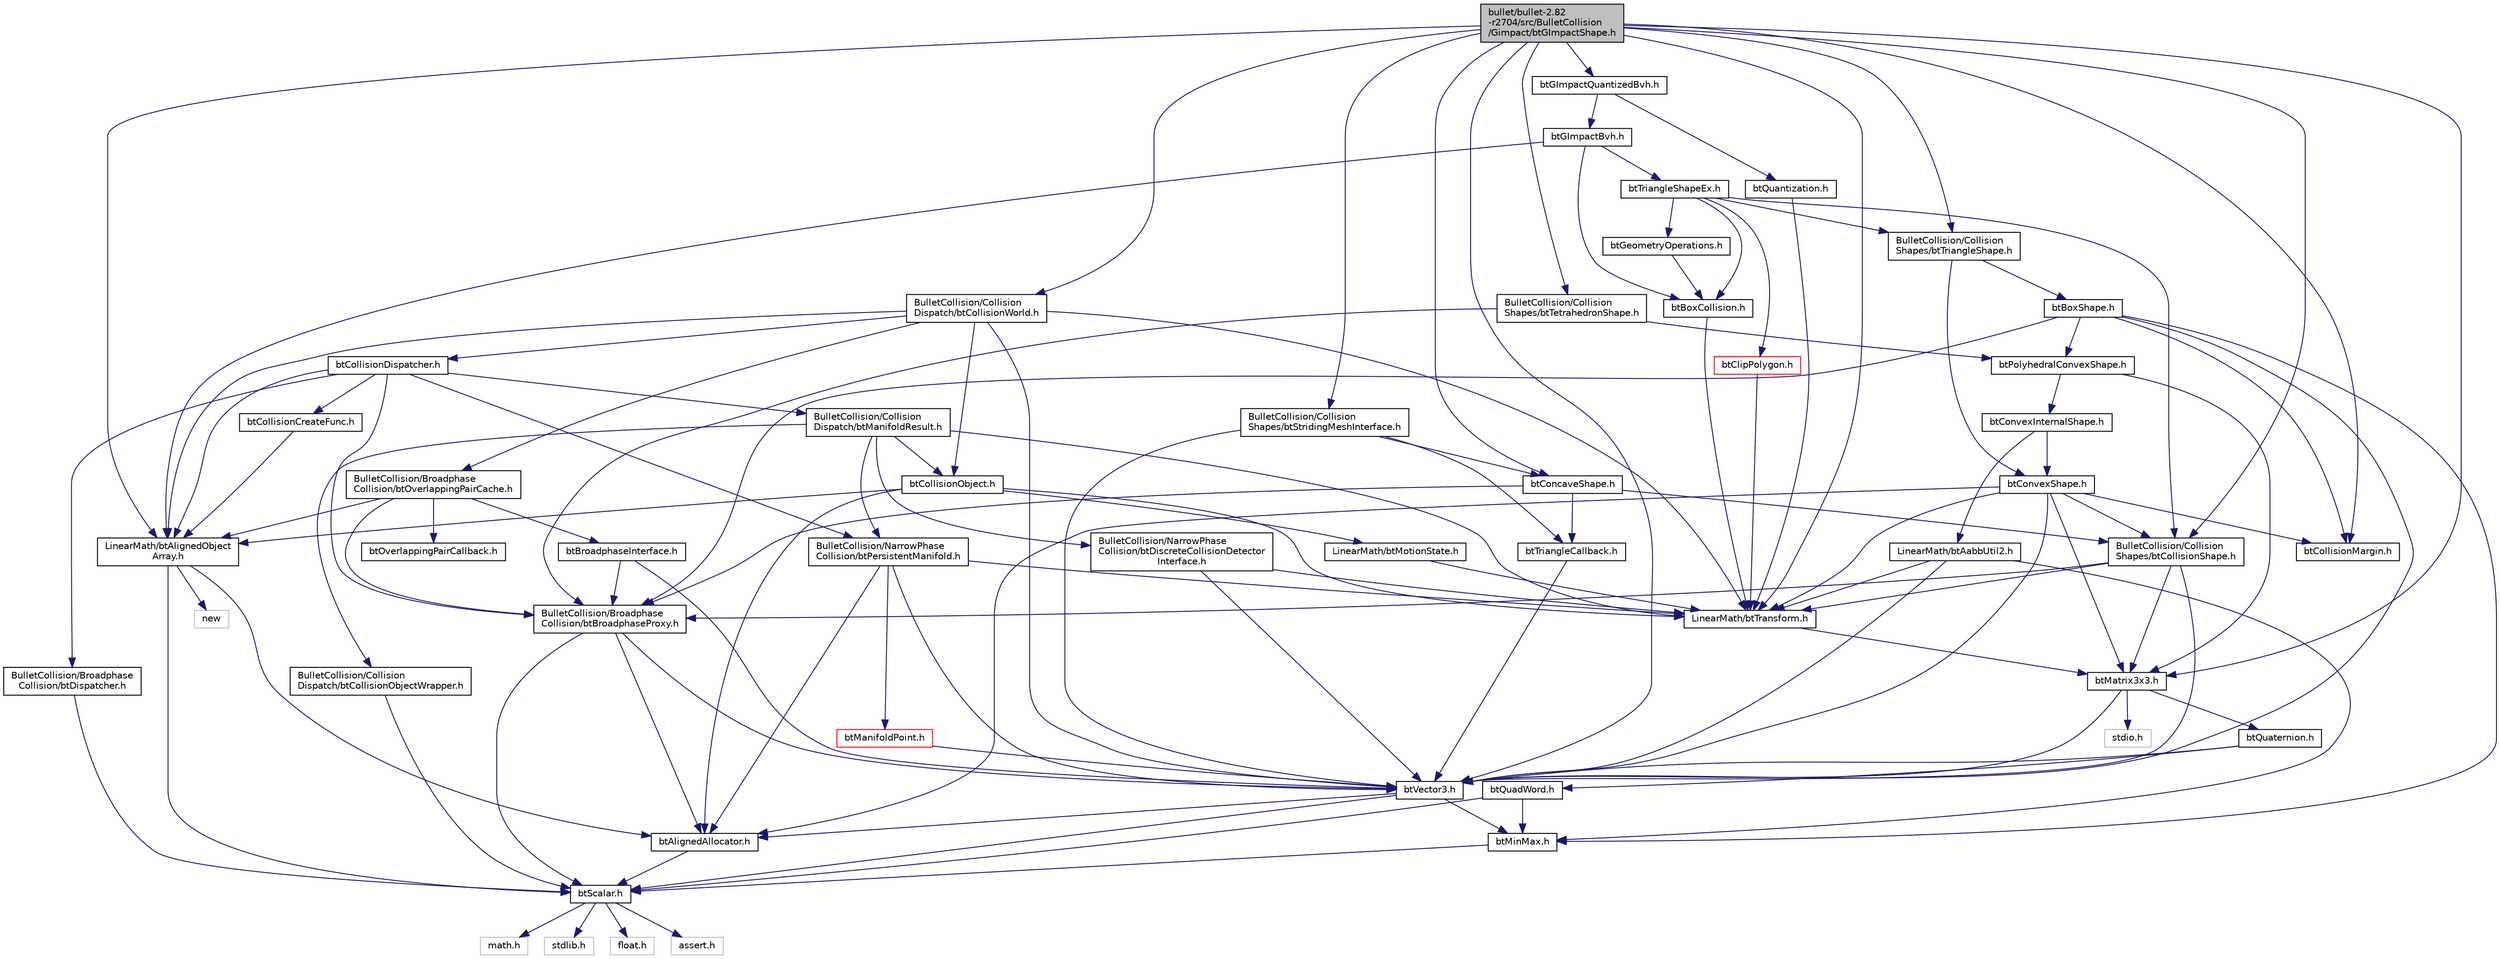 digraph "bullet/bullet-2.82-r2704/src/BulletCollision/Gimpact/btGImpactShape.h"
{
  edge [fontname="Helvetica",fontsize="10",labelfontname="Helvetica",labelfontsize="10"];
  node [fontname="Helvetica",fontsize="10",shape=record];
  Node1 [label="bullet/bullet-2.82\l-r2704/src/BulletCollision\l/Gimpact/btGImpactShape.h",height=0.2,width=0.4,color="black", fillcolor="grey75", style="filled", fontcolor="black"];
  Node1 -> Node2 [color="midnightblue",fontsize="10",style="solid"];
  Node2 [label="BulletCollision/Collision\lShapes/btCollisionShape.h",height=0.2,width=0.4,color="black", fillcolor="white", style="filled",URL="$bt_collision_shape_8h_source.html"];
  Node2 -> Node3 [color="midnightblue",fontsize="10",style="solid"];
  Node3 [label="LinearMath/btTransform.h",height=0.2,width=0.4,color="black", fillcolor="white", style="filled",URL="$bt_transform_8h_source.html"];
  Node3 -> Node4 [color="midnightblue",fontsize="10",style="solid"];
  Node4 [label="btMatrix3x3.h",height=0.2,width=0.4,color="black", fillcolor="white", style="filled",URL="$bt_matrix3x3_8h_source.html"];
  Node4 -> Node5 [color="midnightblue",fontsize="10",style="solid"];
  Node5 [label="btVector3.h",height=0.2,width=0.4,color="black", fillcolor="white", style="filled",URL="$bt_vector3_8h_source.html"];
  Node5 -> Node6 [color="midnightblue",fontsize="10",style="solid"];
  Node6 [label="btScalar.h",height=0.2,width=0.4,color="black", fillcolor="white", style="filled",URL="$bt_scalar_8h_source.html"];
  Node6 -> Node7 [color="midnightblue",fontsize="10",style="solid"];
  Node7 [label="math.h",height=0.2,width=0.4,color="grey75", fillcolor="white", style="filled"];
  Node6 -> Node8 [color="midnightblue",fontsize="10",style="solid"];
  Node8 [label="stdlib.h",height=0.2,width=0.4,color="grey75", fillcolor="white", style="filled"];
  Node6 -> Node9 [color="midnightblue",fontsize="10",style="solid"];
  Node9 [label="float.h",height=0.2,width=0.4,color="grey75", fillcolor="white", style="filled"];
  Node6 -> Node10 [color="midnightblue",fontsize="10",style="solid"];
  Node10 [label="assert.h",height=0.2,width=0.4,color="grey75", fillcolor="white", style="filled"];
  Node5 -> Node11 [color="midnightblue",fontsize="10",style="solid"];
  Node11 [label="btMinMax.h",height=0.2,width=0.4,color="black", fillcolor="white", style="filled",URL="$bt_min_max_8h_source.html"];
  Node11 -> Node6 [color="midnightblue",fontsize="10",style="solid"];
  Node5 -> Node12 [color="midnightblue",fontsize="10",style="solid"];
  Node12 [label="btAlignedAllocator.h",height=0.2,width=0.4,color="black", fillcolor="white", style="filled",URL="$bt_aligned_allocator_8h_source.html"];
  Node12 -> Node6 [color="midnightblue",fontsize="10",style="solid"];
  Node4 -> Node13 [color="midnightblue",fontsize="10",style="solid"];
  Node13 [label="btQuaternion.h",height=0.2,width=0.4,color="black", fillcolor="white", style="filled",URL="$bt_quaternion_8h_source.html"];
  Node13 -> Node5 [color="midnightblue",fontsize="10",style="solid"];
  Node13 -> Node14 [color="midnightblue",fontsize="10",style="solid"];
  Node14 [label="btQuadWord.h",height=0.2,width=0.4,color="black", fillcolor="white", style="filled",URL="$bt_quad_word_8h_source.html"];
  Node14 -> Node6 [color="midnightblue",fontsize="10",style="solid"];
  Node14 -> Node11 [color="midnightblue",fontsize="10",style="solid"];
  Node4 -> Node15 [color="midnightblue",fontsize="10",style="solid"];
  Node15 [label="stdio.h",height=0.2,width=0.4,color="grey75", fillcolor="white", style="filled"];
  Node2 -> Node5 [color="midnightblue",fontsize="10",style="solid"];
  Node2 -> Node4 [color="midnightblue",fontsize="10",style="solid"];
  Node2 -> Node16 [color="midnightblue",fontsize="10",style="solid"];
  Node16 [label="BulletCollision/Broadphase\lCollision/btBroadphaseProxy.h",height=0.2,width=0.4,color="black", fillcolor="white", style="filled",URL="$bt_broadphase_proxy_8h_source.html"];
  Node16 -> Node6 [color="midnightblue",fontsize="10",style="solid"];
  Node16 -> Node5 [color="midnightblue",fontsize="10",style="solid"];
  Node16 -> Node12 [color="midnightblue",fontsize="10",style="solid"];
  Node1 -> Node17 [color="midnightblue",fontsize="10",style="solid"];
  Node17 [label="BulletCollision/Collision\lShapes/btTriangleShape.h",height=0.2,width=0.4,color="black", fillcolor="white", style="filled",URL="$bt_triangle_shape_8h_source.html"];
  Node17 -> Node18 [color="midnightblue",fontsize="10",style="solid"];
  Node18 [label="btConvexShape.h",height=0.2,width=0.4,color="black", fillcolor="white", style="filled",URL="$bt_convex_shape_8h_source.html"];
  Node18 -> Node2 [color="midnightblue",fontsize="10",style="solid"];
  Node18 -> Node5 [color="midnightblue",fontsize="10",style="solid"];
  Node18 -> Node3 [color="midnightblue",fontsize="10",style="solid"];
  Node18 -> Node4 [color="midnightblue",fontsize="10",style="solid"];
  Node18 -> Node19 [color="midnightblue",fontsize="10",style="solid"];
  Node19 [label="btCollisionMargin.h",height=0.2,width=0.4,color="black", fillcolor="white", style="filled",URL="$bt_collision_margin_8h_source.html"];
  Node18 -> Node12 [color="midnightblue",fontsize="10",style="solid"];
  Node17 -> Node20 [color="midnightblue",fontsize="10",style="solid"];
  Node20 [label="btBoxShape.h",height=0.2,width=0.4,color="black", fillcolor="white", style="filled",URL="$bt_box_shape_8h_source.html"];
  Node20 -> Node21 [color="midnightblue",fontsize="10",style="solid"];
  Node21 [label="btPolyhedralConvexShape.h",height=0.2,width=0.4,color="black", fillcolor="white", style="filled",URL="$bt_polyhedral_convex_shape_8h_source.html"];
  Node21 -> Node4 [color="midnightblue",fontsize="10",style="solid"];
  Node21 -> Node22 [color="midnightblue",fontsize="10",style="solid"];
  Node22 [label="btConvexInternalShape.h",height=0.2,width=0.4,color="black", fillcolor="white", style="filled",URL="$bt_convex_internal_shape_8h_source.html"];
  Node22 -> Node18 [color="midnightblue",fontsize="10",style="solid"];
  Node22 -> Node23 [color="midnightblue",fontsize="10",style="solid"];
  Node23 [label="LinearMath/btAabbUtil2.h",height=0.2,width=0.4,color="black", fillcolor="white", style="filled",URL="$bt_aabb_util2_8h_source.html"];
  Node23 -> Node3 [color="midnightblue",fontsize="10",style="solid"];
  Node23 -> Node5 [color="midnightblue",fontsize="10",style="solid"];
  Node23 -> Node11 [color="midnightblue",fontsize="10",style="solid"];
  Node20 -> Node19 [color="midnightblue",fontsize="10",style="solid"];
  Node20 -> Node16 [color="midnightblue",fontsize="10",style="solid"];
  Node20 -> Node5 [color="midnightblue",fontsize="10",style="solid"];
  Node20 -> Node11 [color="midnightblue",fontsize="10",style="solid"];
  Node1 -> Node24 [color="midnightblue",fontsize="10",style="solid"];
  Node24 [label="BulletCollision/Collision\lShapes/btStridingMeshInterface.h",height=0.2,width=0.4,color="black", fillcolor="white", style="filled",URL="$bt_striding_mesh_interface_8h_source.html"];
  Node24 -> Node5 [color="midnightblue",fontsize="10",style="solid"];
  Node24 -> Node25 [color="midnightblue",fontsize="10",style="solid"];
  Node25 [label="btTriangleCallback.h",height=0.2,width=0.4,color="black", fillcolor="white", style="filled",URL="$bt_triangle_callback_8h_source.html"];
  Node25 -> Node5 [color="midnightblue",fontsize="10",style="solid"];
  Node24 -> Node26 [color="midnightblue",fontsize="10",style="solid"];
  Node26 [label="btConcaveShape.h",height=0.2,width=0.4,color="black", fillcolor="white", style="filled",URL="$bt_concave_shape_8h_source.html"];
  Node26 -> Node2 [color="midnightblue",fontsize="10",style="solid"];
  Node26 -> Node16 [color="midnightblue",fontsize="10",style="solid"];
  Node26 -> Node25 [color="midnightblue",fontsize="10",style="solid"];
  Node1 -> Node19 [color="midnightblue",fontsize="10",style="solid"];
  Node1 -> Node27 [color="midnightblue",fontsize="10",style="solid"];
  Node27 [label="BulletCollision/Collision\lDispatch/btCollisionWorld.h",height=0.2,width=0.4,color="black", fillcolor="white", style="filled",URL="$bt_collision_world_8h_source.html"];
  Node27 -> Node5 [color="midnightblue",fontsize="10",style="solid"];
  Node27 -> Node3 [color="midnightblue",fontsize="10",style="solid"];
  Node27 -> Node28 [color="midnightblue",fontsize="10",style="solid"];
  Node28 [label="btCollisionObject.h",height=0.2,width=0.4,color="black", fillcolor="white", style="filled",URL="$bt_collision_object_8h_source.html"];
  Node28 -> Node3 [color="midnightblue",fontsize="10",style="solid"];
  Node28 -> Node29 [color="midnightblue",fontsize="10",style="solid"];
  Node29 [label="LinearMath/btMotionState.h",height=0.2,width=0.4,color="black", fillcolor="white", style="filled",URL="$bt_motion_state_8h_source.html"];
  Node29 -> Node3 [color="midnightblue",fontsize="10",style="solid"];
  Node28 -> Node12 [color="midnightblue",fontsize="10",style="solid"];
  Node28 -> Node30 [color="midnightblue",fontsize="10",style="solid"];
  Node30 [label="LinearMath/btAlignedObject\lArray.h",height=0.2,width=0.4,color="black", fillcolor="white", style="filled",URL="$bt_aligned_object_array_8h_source.html"];
  Node30 -> Node6 [color="midnightblue",fontsize="10",style="solid"];
  Node30 -> Node12 [color="midnightblue",fontsize="10",style="solid"];
  Node30 -> Node31 [color="midnightblue",fontsize="10",style="solid"];
  Node31 [label="new",height=0.2,width=0.4,color="grey75", fillcolor="white", style="filled"];
  Node27 -> Node32 [color="midnightblue",fontsize="10",style="solid"];
  Node32 [label="btCollisionDispatcher.h",height=0.2,width=0.4,color="black", fillcolor="white", style="filled",URL="$bt_collision_dispatcher_8h_source.html"];
  Node32 -> Node33 [color="midnightblue",fontsize="10",style="solid"];
  Node33 [label="BulletCollision/Broadphase\lCollision/btDispatcher.h",height=0.2,width=0.4,color="black", fillcolor="white", style="filled",URL="$bt_dispatcher_8h_source.html"];
  Node33 -> Node6 [color="midnightblue",fontsize="10",style="solid"];
  Node32 -> Node34 [color="midnightblue",fontsize="10",style="solid"];
  Node34 [label="BulletCollision/NarrowPhase\lCollision/btPersistentManifold.h",height=0.2,width=0.4,color="black", fillcolor="white", style="filled",URL="$bt_persistent_manifold_8h_source.html"];
  Node34 -> Node5 [color="midnightblue",fontsize="10",style="solid"];
  Node34 -> Node3 [color="midnightblue",fontsize="10",style="solid"];
  Node34 -> Node35 [color="midnightblue",fontsize="10",style="solid"];
  Node35 [label="btManifoldPoint.h",height=0.2,width=0.4,color="red", fillcolor="white", style="filled",URL="$bt_manifold_point_8h_source.html"];
  Node35 -> Node5 [color="midnightblue",fontsize="10",style="solid"];
  Node34 -> Node12 [color="midnightblue",fontsize="10",style="solid"];
  Node32 -> Node36 [color="midnightblue",fontsize="10",style="solid"];
  Node36 [label="BulletCollision/Collision\lDispatch/btManifoldResult.h",height=0.2,width=0.4,color="black", fillcolor="white", style="filled",URL="$bt_manifold_result_8h_source.html"];
  Node36 -> Node34 [color="midnightblue",fontsize="10",style="solid"];
  Node36 -> Node37 [color="midnightblue",fontsize="10",style="solid"];
  Node37 [label="BulletCollision/NarrowPhase\lCollision/btDiscreteCollisionDetector\lInterface.h",height=0.2,width=0.4,color="black", fillcolor="white", style="filled",URL="$bt_discrete_collision_detector_interface_8h_source.html"];
  Node37 -> Node3 [color="midnightblue",fontsize="10",style="solid"];
  Node37 -> Node5 [color="midnightblue",fontsize="10",style="solid"];
  Node36 -> Node3 [color="midnightblue",fontsize="10",style="solid"];
  Node36 -> Node38 [color="midnightblue",fontsize="10",style="solid"];
  Node38 [label="BulletCollision/Collision\lDispatch/btCollisionObjectWrapper.h",height=0.2,width=0.4,color="black", fillcolor="white", style="filled",URL="$bt_collision_object_wrapper_8h_source.html"];
  Node38 -> Node6 [color="midnightblue",fontsize="10",style="solid"];
  Node36 -> Node28 [color="midnightblue",fontsize="10",style="solid"];
  Node32 -> Node16 [color="midnightblue",fontsize="10",style="solid"];
  Node32 -> Node30 [color="midnightblue",fontsize="10",style="solid"];
  Node32 -> Node39 [color="midnightblue",fontsize="10",style="solid"];
  Node39 [label="btCollisionCreateFunc.h",height=0.2,width=0.4,color="black", fillcolor="white", style="filled",URL="$bt_collision_create_func_8h_source.html"];
  Node39 -> Node30 [color="midnightblue",fontsize="10",style="solid"];
  Node27 -> Node40 [color="midnightblue",fontsize="10",style="solid"];
  Node40 [label="BulletCollision/Broadphase\lCollision/btOverlappingPairCache.h",height=0.2,width=0.4,color="black", fillcolor="white", style="filled",URL="$bt_overlapping_pair_cache_8h_source.html"];
  Node40 -> Node41 [color="midnightblue",fontsize="10",style="solid"];
  Node41 [label="btBroadphaseInterface.h",height=0.2,width=0.4,color="black", fillcolor="white", style="filled",URL="$bt_broadphase_interface_8h_source.html"];
  Node41 -> Node16 [color="midnightblue",fontsize="10",style="solid"];
  Node41 -> Node5 [color="midnightblue",fontsize="10",style="solid"];
  Node40 -> Node16 [color="midnightblue",fontsize="10",style="solid"];
  Node40 -> Node42 [color="midnightblue",fontsize="10",style="solid"];
  Node42 [label="btOverlappingPairCallback.h",height=0.2,width=0.4,color="black", fillcolor="white", style="filled",URL="$bt_overlapping_pair_callback_8h_source.html"];
  Node40 -> Node30 [color="midnightblue",fontsize="10",style="solid"];
  Node27 -> Node30 [color="midnightblue",fontsize="10",style="solid"];
  Node1 -> Node26 [color="midnightblue",fontsize="10",style="solid"];
  Node1 -> Node43 [color="midnightblue",fontsize="10",style="solid"];
  Node43 [label="BulletCollision/Collision\lShapes/btTetrahedronShape.h",height=0.2,width=0.4,color="black", fillcolor="white", style="filled",URL="$bt_tetrahedron_shape_8h_source.html"];
  Node43 -> Node21 [color="midnightblue",fontsize="10",style="solid"];
  Node43 -> Node16 [color="midnightblue",fontsize="10",style="solid"];
  Node1 -> Node5 [color="midnightblue",fontsize="10",style="solid"];
  Node1 -> Node3 [color="midnightblue",fontsize="10",style="solid"];
  Node1 -> Node4 [color="midnightblue",fontsize="10",style="solid"];
  Node1 -> Node30 [color="midnightblue",fontsize="10",style="solid"];
  Node1 -> Node44 [color="midnightblue",fontsize="10",style="solid"];
  Node44 [label="btGImpactQuantizedBvh.h",height=0.2,width=0.4,color="black", fillcolor="white", style="filled",URL="$bt_g_impact_quantized_bvh_8h.html"];
  Node44 -> Node45 [color="midnightblue",fontsize="10",style="solid"];
  Node45 [label="btGImpactBvh.h",height=0.2,width=0.4,color="black", fillcolor="white", style="filled",URL="$bt_g_impact_bvh_8h_source.html"];
  Node45 -> Node30 [color="midnightblue",fontsize="10",style="solid"];
  Node45 -> Node46 [color="midnightblue",fontsize="10",style="solid"];
  Node46 [label="btBoxCollision.h",height=0.2,width=0.4,color="black", fillcolor="white", style="filled",URL="$bt_box_collision_8h_source.html"];
  Node46 -> Node3 [color="midnightblue",fontsize="10",style="solid"];
  Node45 -> Node47 [color="midnightblue",fontsize="10",style="solid"];
  Node47 [label="btTriangleShapeEx.h",height=0.2,width=0.4,color="black", fillcolor="white", style="filled",URL="$bt_triangle_shape_ex_8h_source.html"];
  Node47 -> Node2 [color="midnightblue",fontsize="10",style="solid"];
  Node47 -> Node17 [color="midnightblue",fontsize="10",style="solid"];
  Node47 -> Node46 [color="midnightblue",fontsize="10",style="solid"];
  Node47 -> Node48 [color="midnightblue",fontsize="10",style="solid"];
  Node48 [label="btClipPolygon.h",height=0.2,width=0.4,color="red", fillcolor="white", style="filled",URL="$bt_clip_polygon_8h.html"];
  Node48 -> Node3 [color="midnightblue",fontsize="10",style="solid"];
  Node47 -> Node49 [color="midnightblue",fontsize="10",style="solid"];
  Node49 [label="btGeometryOperations.h",height=0.2,width=0.4,color="black", fillcolor="white", style="filled",URL="$bt_geometry_operations_8h.html"];
  Node49 -> Node46 [color="midnightblue",fontsize="10",style="solid"];
  Node44 -> Node50 [color="midnightblue",fontsize="10",style="solid"];
  Node50 [label="btQuantization.h",height=0.2,width=0.4,color="black", fillcolor="white", style="filled",URL="$bt_quantization_8h.html"];
  Node50 -> Node3 [color="midnightblue",fontsize="10",style="solid"];
}
